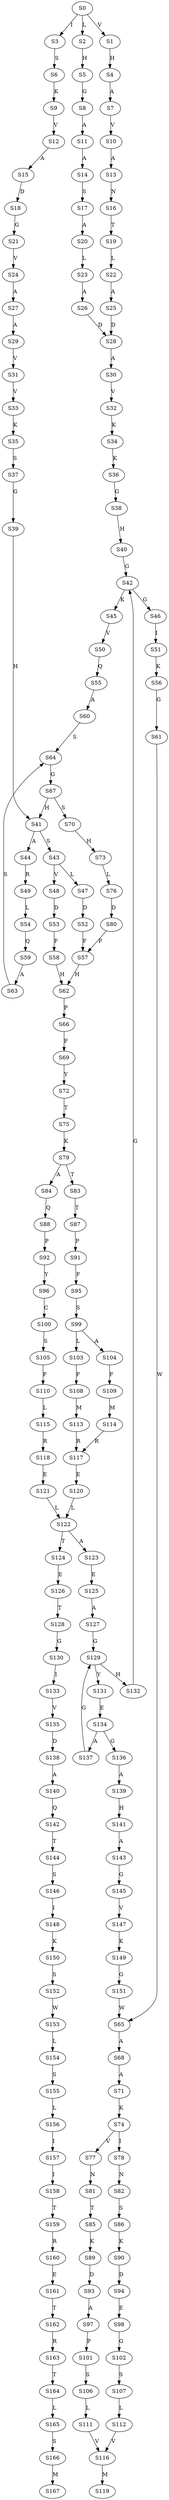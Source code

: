strict digraph  {
	S0 -> S1 [ label = V ];
	S0 -> S2 [ label = L ];
	S0 -> S3 [ label = I ];
	S1 -> S4 [ label = H ];
	S2 -> S5 [ label = H ];
	S3 -> S6 [ label = S ];
	S4 -> S7 [ label = A ];
	S5 -> S8 [ label = G ];
	S6 -> S9 [ label = K ];
	S7 -> S10 [ label = V ];
	S8 -> S11 [ label = A ];
	S9 -> S12 [ label = V ];
	S10 -> S13 [ label = A ];
	S11 -> S14 [ label = A ];
	S12 -> S15 [ label = A ];
	S13 -> S16 [ label = N ];
	S14 -> S17 [ label = S ];
	S15 -> S18 [ label = D ];
	S16 -> S19 [ label = T ];
	S17 -> S20 [ label = A ];
	S18 -> S21 [ label = G ];
	S19 -> S22 [ label = L ];
	S20 -> S23 [ label = L ];
	S21 -> S24 [ label = V ];
	S22 -> S25 [ label = A ];
	S23 -> S26 [ label = A ];
	S24 -> S27 [ label = A ];
	S25 -> S28 [ label = D ];
	S26 -> S28 [ label = D ];
	S27 -> S29 [ label = A ];
	S28 -> S30 [ label = A ];
	S29 -> S31 [ label = V ];
	S30 -> S32 [ label = V ];
	S31 -> S33 [ label = V ];
	S32 -> S34 [ label = K ];
	S33 -> S35 [ label = K ];
	S34 -> S36 [ label = K ];
	S35 -> S37 [ label = S ];
	S36 -> S38 [ label = G ];
	S37 -> S39 [ label = G ];
	S38 -> S40 [ label = H ];
	S39 -> S41 [ label = H ];
	S40 -> S42 [ label = G ];
	S41 -> S43 [ label = S ];
	S41 -> S44 [ label = A ];
	S42 -> S45 [ label = K ];
	S42 -> S46 [ label = G ];
	S43 -> S47 [ label = L ];
	S43 -> S48 [ label = V ];
	S44 -> S49 [ label = R ];
	S45 -> S50 [ label = V ];
	S46 -> S51 [ label = I ];
	S47 -> S52 [ label = D ];
	S48 -> S53 [ label = D ];
	S49 -> S54 [ label = L ];
	S50 -> S55 [ label = Q ];
	S51 -> S56 [ label = K ];
	S52 -> S57 [ label = F ];
	S53 -> S58 [ label = F ];
	S54 -> S59 [ label = Q ];
	S55 -> S60 [ label = A ];
	S56 -> S61 [ label = G ];
	S57 -> S62 [ label = H ];
	S58 -> S62 [ label = H ];
	S59 -> S63 [ label = A ];
	S60 -> S64 [ label = S ];
	S61 -> S65 [ label = W ];
	S62 -> S66 [ label = P ];
	S63 -> S64 [ label = S ];
	S64 -> S67 [ label = G ];
	S65 -> S68 [ label = A ];
	S66 -> S69 [ label = F ];
	S67 -> S41 [ label = H ];
	S67 -> S70 [ label = S ];
	S68 -> S71 [ label = A ];
	S69 -> S72 [ label = Y ];
	S70 -> S73 [ label = H ];
	S71 -> S74 [ label = K ];
	S72 -> S75 [ label = T ];
	S73 -> S76 [ label = L ];
	S74 -> S77 [ label = V ];
	S74 -> S78 [ label = I ];
	S75 -> S79 [ label = K ];
	S76 -> S80 [ label = D ];
	S77 -> S81 [ label = N ];
	S78 -> S82 [ label = N ];
	S79 -> S83 [ label = T ];
	S79 -> S84 [ label = A ];
	S80 -> S57 [ label = F ];
	S81 -> S85 [ label = T ];
	S82 -> S86 [ label = S ];
	S83 -> S87 [ label = T ];
	S84 -> S88 [ label = Q ];
	S85 -> S89 [ label = K ];
	S86 -> S90 [ label = K ];
	S87 -> S91 [ label = P ];
	S88 -> S92 [ label = P ];
	S89 -> S93 [ label = D ];
	S90 -> S94 [ label = D ];
	S91 -> S95 [ label = F ];
	S92 -> S96 [ label = Y ];
	S93 -> S97 [ label = A ];
	S94 -> S98 [ label = E ];
	S95 -> S99 [ label = S ];
	S96 -> S100 [ label = C ];
	S97 -> S101 [ label = P ];
	S98 -> S102 [ label = G ];
	S99 -> S103 [ label = L ];
	S99 -> S104 [ label = A ];
	S100 -> S105 [ label = S ];
	S101 -> S106 [ label = S ];
	S102 -> S107 [ label = S ];
	S103 -> S108 [ label = F ];
	S104 -> S109 [ label = F ];
	S105 -> S110 [ label = F ];
	S106 -> S111 [ label = L ];
	S107 -> S112 [ label = L ];
	S108 -> S113 [ label = M ];
	S109 -> S114 [ label = M ];
	S110 -> S115 [ label = L ];
	S111 -> S116 [ label = V ];
	S112 -> S116 [ label = V ];
	S113 -> S117 [ label = R ];
	S114 -> S117 [ label = R ];
	S115 -> S118 [ label = R ];
	S116 -> S119 [ label = M ];
	S117 -> S120 [ label = E ];
	S118 -> S121 [ label = E ];
	S120 -> S122 [ label = L ];
	S121 -> S122 [ label = L ];
	S122 -> S123 [ label = A ];
	S122 -> S124 [ label = T ];
	S123 -> S125 [ label = E ];
	S124 -> S126 [ label = E ];
	S125 -> S127 [ label = A ];
	S126 -> S128 [ label = T ];
	S127 -> S129 [ label = G ];
	S128 -> S130 [ label = G ];
	S129 -> S131 [ label = Y ];
	S129 -> S132 [ label = H ];
	S130 -> S133 [ label = I ];
	S131 -> S134 [ label = E ];
	S132 -> S42 [ label = G ];
	S133 -> S135 [ label = V ];
	S134 -> S136 [ label = G ];
	S134 -> S137 [ label = A ];
	S135 -> S138 [ label = D ];
	S136 -> S139 [ label = A ];
	S137 -> S129 [ label = G ];
	S138 -> S140 [ label = A ];
	S139 -> S141 [ label = H ];
	S140 -> S142 [ label = Q ];
	S141 -> S143 [ label = A ];
	S142 -> S144 [ label = T ];
	S143 -> S145 [ label = G ];
	S144 -> S146 [ label = S ];
	S145 -> S147 [ label = V ];
	S146 -> S148 [ label = I ];
	S147 -> S149 [ label = K ];
	S148 -> S150 [ label = K ];
	S149 -> S151 [ label = G ];
	S150 -> S152 [ label = S ];
	S151 -> S65 [ label = W ];
	S152 -> S153 [ label = W ];
	S153 -> S154 [ label = L ];
	S154 -> S155 [ label = S ];
	S155 -> S156 [ label = L ];
	S156 -> S157 [ label = I ];
	S157 -> S158 [ label = I ];
	S158 -> S159 [ label = T ];
	S159 -> S160 [ label = R ];
	S160 -> S161 [ label = E ];
	S161 -> S162 [ label = T ];
	S162 -> S163 [ label = R ];
	S163 -> S164 [ label = T ];
	S164 -> S165 [ label = L ];
	S165 -> S166 [ label = S ];
	S166 -> S167 [ label = M ];
}
